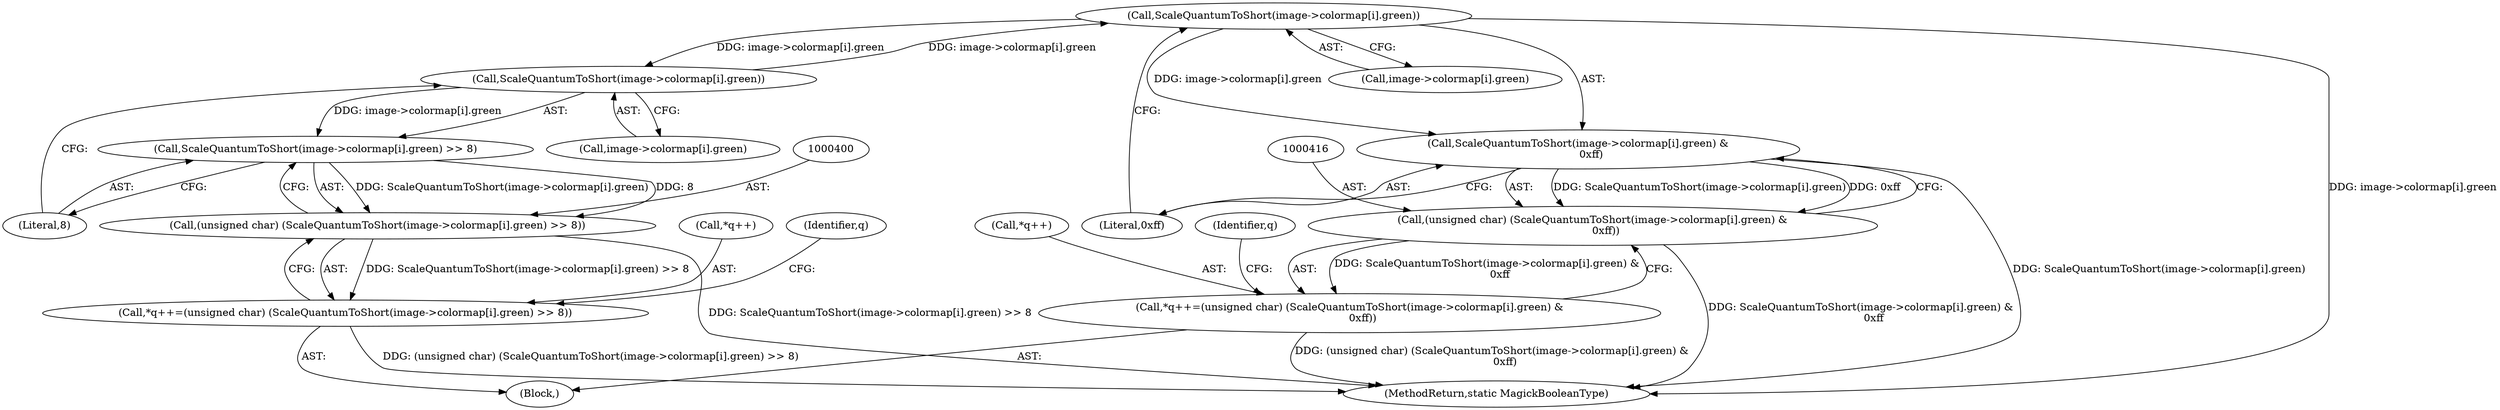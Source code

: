 digraph "0_ImageMagick_6233ef75bb973745ab1092b59aea8fe316f09074@pointer" {
"1000418" [label="(Call,ScaleQuantumToShort(image->colormap[i].green))"];
"1000402" [label="(Call,ScaleQuantumToShort(image->colormap[i].green))"];
"1000418" [label="(Call,ScaleQuantumToShort(image->colormap[i].green))"];
"1000401" [label="(Call,ScaleQuantumToShort(image->colormap[i].green) >> 8)"];
"1000399" [label="(Call,(unsigned char) (ScaleQuantumToShort(image->colormap[i].green) >> 8))"];
"1000395" [label="(Call,*q++=(unsigned char) (ScaleQuantumToShort(image->colormap[i].green) >> 8))"];
"1000417" [label="(Call,ScaleQuantumToShort(image->colormap[i].green) &\n        0xff)"];
"1000415" [label="(Call,(unsigned char) (ScaleQuantumToShort(image->colormap[i].green) &\n        0xff))"];
"1000411" [label="(Call,*q++=(unsigned char) (ScaleQuantumToShort(image->colormap[i].green) &\n        0xff))"];
"1000401" [label="(Call,ScaleQuantumToShort(image->colormap[i].green) >> 8)"];
"1000403" [label="(Call,image->colormap[i].green)"];
"1000410" [label="(Literal,8)"];
"1000419" [label="(Call,image->colormap[i].green)"];
"1000412" [label="(Call,*q++)"];
"1000395" [label="(Call,*q++=(unsigned char) (ScaleQuantumToShort(image->colormap[i].green) >> 8))"];
"1000417" [label="(Call,ScaleQuantumToShort(image->colormap[i].green) &\n        0xff)"];
"1000396" [label="(Call,*q++)"];
"1000430" [label="(Identifier,q)"];
"1000418" [label="(Call,ScaleQuantumToShort(image->colormap[i].green))"];
"1000402" [label="(Call,ScaleQuantumToShort(image->colormap[i].green))"];
"1000399" [label="(Call,(unsigned char) (ScaleQuantumToShort(image->colormap[i].green) >> 8))"];
"1000362" [label="(Block,)"];
"1000415" [label="(Call,(unsigned char) (ScaleQuantumToShort(image->colormap[i].green) &\n        0xff))"];
"1000411" [label="(Call,*q++=(unsigned char) (ScaleQuantumToShort(image->colormap[i].green) &\n        0xff))"];
"1000426" [label="(Literal,0xff)"];
"1000583" [label="(MethodReturn,static MagickBooleanType)"];
"1000414" [label="(Identifier,q)"];
"1000418" -> "1000417"  [label="AST: "];
"1000418" -> "1000419"  [label="CFG: "];
"1000419" -> "1000418"  [label="AST: "];
"1000426" -> "1000418"  [label="CFG: "];
"1000418" -> "1000583"  [label="DDG: image->colormap[i].green"];
"1000418" -> "1000402"  [label="DDG: image->colormap[i].green"];
"1000418" -> "1000417"  [label="DDG: image->colormap[i].green"];
"1000402" -> "1000418"  [label="DDG: image->colormap[i].green"];
"1000402" -> "1000401"  [label="AST: "];
"1000402" -> "1000403"  [label="CFG: "];
"1000403" -> "1000402"  [label="AST: "];
"1000410" -> "1000402"  [label="CFG: "];
"1000402" -> "1000401"  [label="DDG: image->colormap[i].green"];
"1000401" -> "1000399"  [label="AST: "];
"1000401" -> "1000410"  [label="CFG: "];
"1000410" -> "1000401"  [label="AST: "];
"1000399" -> "1000401"  [label="CFG: "];
"1000401" -> "1000399"  [label="DDG: ScaleQuantumToShort(image->colormap[i].green)"];
"1000401" -> "1000399"  [label="DDG: 8"];
"1000399" -> "1000395"  [label="AST: "];
"1000400" -> "1000399"  [label="AST: "];
"1000395" -> "1000399"  [label="CFG: "];
"1000399" -> "1000583"  [label="DDG: ScaleQuantumToShort(image->colormap[i].green) >> 8"];
"1000399" -> "1000395"  [label="DDG: ScaleQuantumToShort(image->colormap[i].green) >> 8"];
"1000395" -> "1000362"  [label="AST: "];
"1000396" -> "1000395"  [label="AST: "];
"1000414" -> "1000395"  [label="CFG: "];
"1000395" -> "1000583"  [label="DDG: (unsigned char) (ScaleQuantumToShort(image->colormap[i].green) >> 8)"];
"1000417" -> "1000415"  [label="AST: "];
"1000417" -> "1000426"  [label="CFG: "];
"1000426" -> "1000417"  [label="AST: "];
"1000415" -> "1000417"  [label="CFG: "];
"1000417" -> "1000583"  [label="DDG: ScaleQuantumToShort(image->colormap[i].green)"];
"1000417" -> "1000415"  [label="DDG: ScaleQuantumToShort(image->colormap[i].green)"];
"1000417" -> "1000415"  [label="DDG: 0xff"];
"1000415" -> "1000411"  [label="AST: "];
"1000416" -> "1000415"  [label="AST: "];
"1000411" -> "1000415"  [label="CFG: "];
"1000415" -> "1000583"  [label="DDG: ScaleQuantumToShort(image->colormap[i].green) &\n        0xff"];
"1000415" -> "1000411"  [label="DDG: ScaleQuantumToShort(image->colormap[i].green) &\n        0xff"];
"1000411" -> "1000362"  [label="AST: "];
"1000412" -> "1000411"  [label="AST: "];
"1000430" -> "1000411"  [label="CFG: "];
"1000411" -> "1000583"  [label="DDG: (unsigned char) (ScaleQuantumToShort(image->colormap[i].green) &\n        0xff)"];
}
